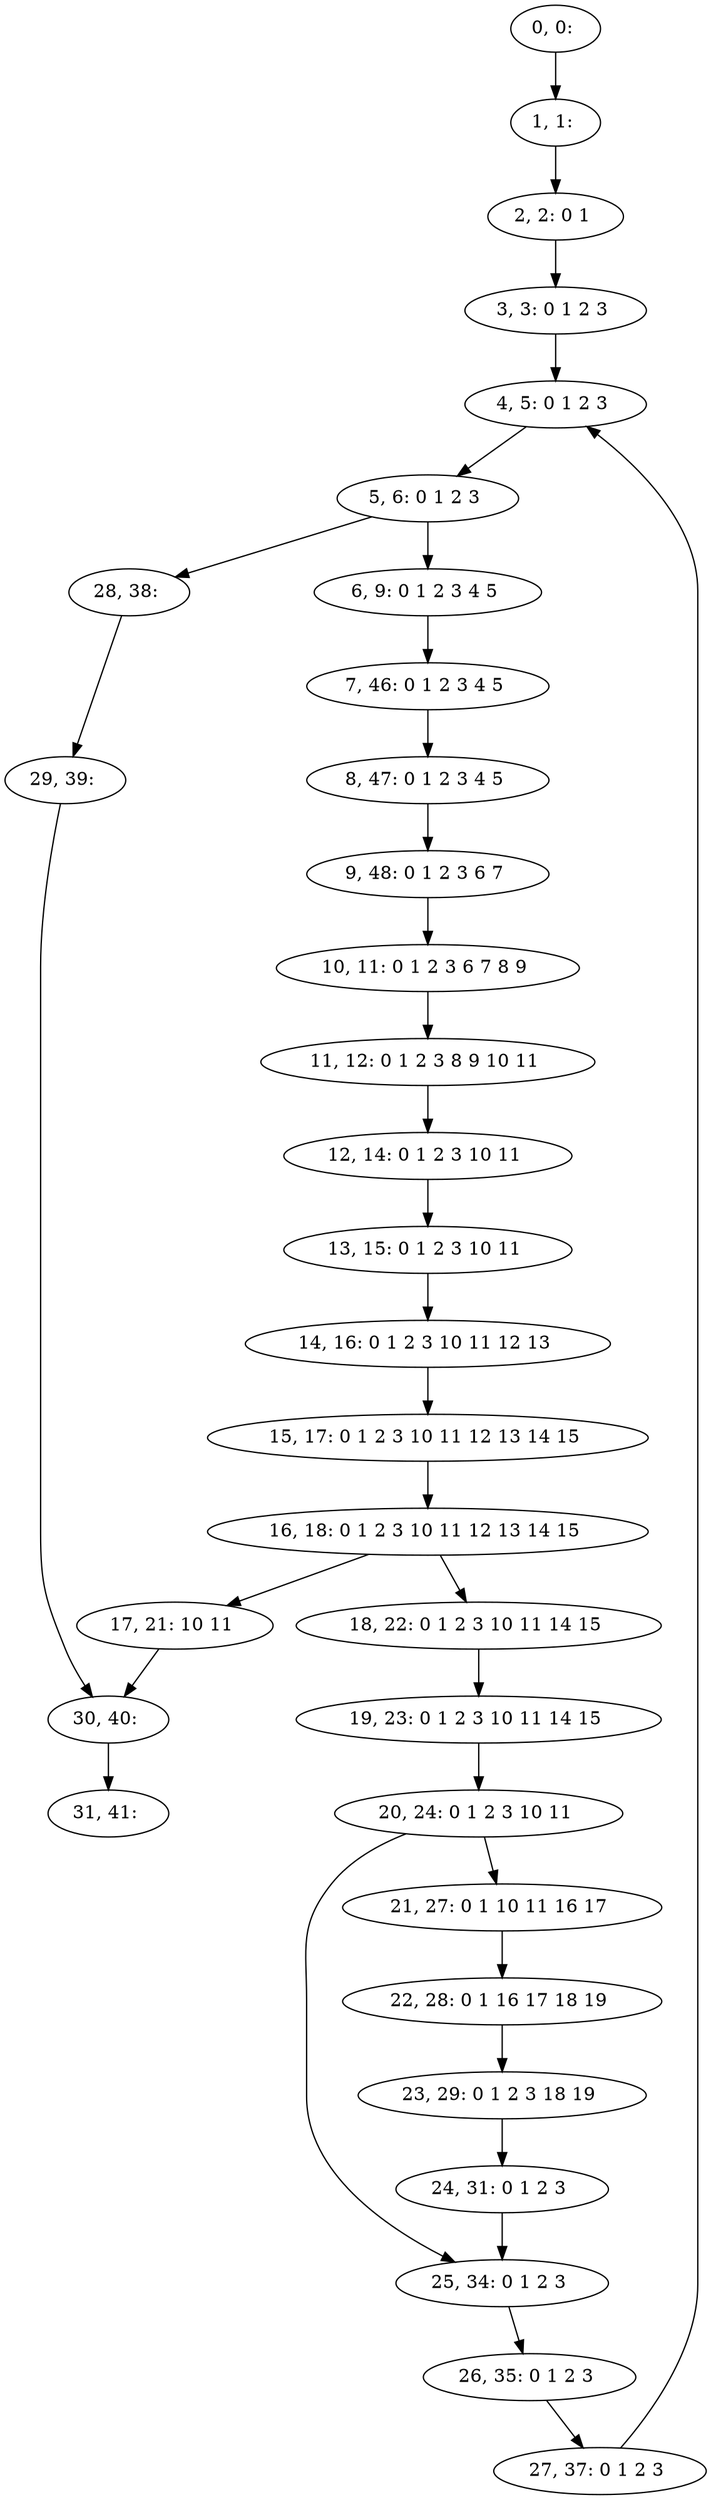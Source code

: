digraph G {
0[label="0, 0: "];
1[label="1, 1: "];
2[label="2, 2: 0 1 "];
3[label="3, 3: 0 1 2 3 "];
4[label="4, 5: 0 1 2 3 "];
5[label="5, 6: 0 1 2 3 "];
6[label="6, 9: 0 1 2 3 4 5 "];
7[label="7, 46: 0 1 2 3 4 5 "];
8[label="8, 47: 0 1 2 3 4 5 "];
9[label="9, 48: 0 1 2 3 6 7 "];
10[label="10, 11: 0 1 2 3 6 7 8 9 "];
11[label="11, 12: 0 1 2 3 8 9 10 11 "];
12[label="12, 14: 0 1 2 3 10 11 "];
13[label="13, 15: 0 1 2 3 10 11 "];
14[label="14, 16: 0 1 2 3 10 11 12 13 "];
15[label="15, 17: 0 1 2 3 10 11 12 13 14 15 "];
16[label="16, 18: 0 1 2 3 10 11 12 13 14 15 "];
17[label="17, 21: 10 11 "];
18[label="18, 22: 0 1 2 3 10 11 14 15 "];
19[label="19, 23: 0 1 2 3 10 11 14 15 "];
20[label="20, 24: 0 1 2 3 10 11 "];
21[label="21, 27: 0 1 10 11 16 17 "];
22[label="22, 28: 0 1 16 17 18 19 "];
23[label="23, 29: 0 1 2 3 18 19 "];
24[label="24, 31: 0 1 2 3 "];
25[label="25, 34: 0 1 2 3 "];
26[label="26, 35: 0 1 2 3 "];
27[label="27, 37: 0 1 2 3 "];
28[label="28, 38: "];
29[label="29, 39: "];
30[label="30, 40: "];
31[label="31, 41: "];
0->1 ;
1->2 ;
2->3 ;
3->4 ;
4->5 ;
5->6 ;
5->28 ;
6->7 ;
7->8 ;
8->9 ;
9->10 ;
10->11 ;
11->12 ;
12->13 ;
13->14 ;
14->15 ;
15->16 ;
16->17 ;
16->18 ;
17->30 ;
18->19 ;
19->20 ;
20->21 ;
20->25 ;
21->22 ;
22->23 ;
23->24 ;
24->25 ;
25->26 ;
26->27 ;
27->4 ;
28->29 ;
29->30 ;
30->31 ;
}
